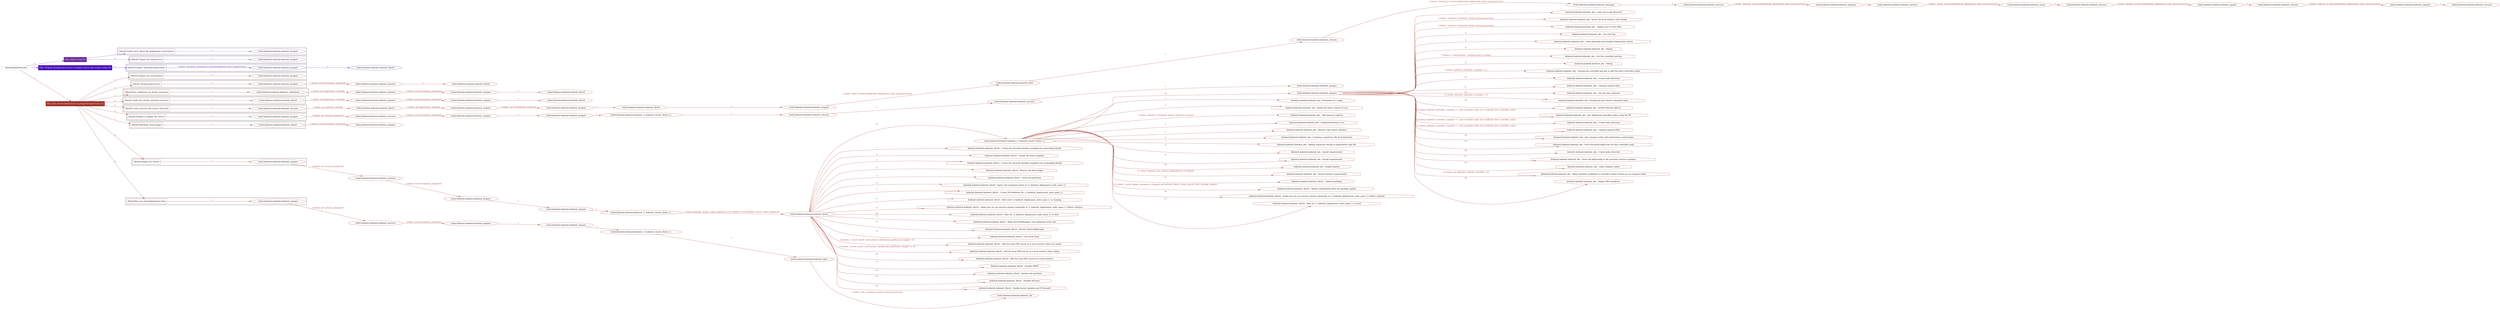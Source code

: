 digraph {
	graph [concentrate=true ordering=in rankdir=LR ratio=fill]
	edge [esep=5 sep=10]
	"kubeinit/playbook.yml" [id=root_node style=dotted]
	play_3baaccc9 [label="Play: Initial setup (1)" color="#6c319b" fontcolor="#ffffff" id=play_3baaccc9 shape=box style=filled tooltip=localhost]
	"kubeinit/playbook.yml" -> play_3baaccc9 [label="1 " color="#6c319b" fontcolor="#6c319b" id=edge_3f6c9868 labeltooltip="1 " tooltip="1 "]
	subgraph "kubeinit.kubeinit.kubeinit_prepare" {
		role_074dde49 [label="[role] kubeinit.kubeinit.kubeinit_prepare" color="#6c319b" id=role_074dde49 tooltip="kubeinit.kubeinit.kubeinit_prepare"]
	}
	subgraph "kubeinit.kubeinit.kubeinit_prepare" {
		role_bdb7e2ba [label="[role] kubeinit.kubeinit.kubeinit_prepare" color="#6c319b" id=role_bdb7e2ba tooltip="kubeinit.kubeinit.kubeinit_prepare"]
	}
	subgraph "Play: Initial setup (1)" {
		play_3baaccc9 -> block_2694237f [label=1 color="#6c319b" fontcolor="#6c319b" id=edge_ff1f755d labeltooltip=1 tooltip=1]
		subgraph cluster_block_2694237f {
			block_2694237f [label="[block] Gather facts about the deployment environment" color="#6c319b" id=block_2694237f labeltooltip="Gather facts about the deployment environment" shape=box tooltip="Gather facts about the deployment environment"]
			block_2694237f -> role_074dde49 [label="1 " color="#6c319b" fontcolor="#6c319b" id=edge_b9c1791b labeltooltip="1 " tooltip="1 "]
		}
		play_3baaccc9 -> block_7384c961 [label=2 color="#6c319b" fontcolor="#6c319b" id=edge_25c19f39 labeltooltip=2 tooltip=2]
		subgraph cluster_block_7384c961 {
			block_7384c961 [label="[block] Prepare the hypervisors" color="#6c319b" id=block_7384c961 labeltooltip="Prepare the hypervisors" shape=box tooltip="Prepare the hypervisors"]
			block_7384c961 -> role_bdb7e2ba [label="1 " color="#6c319b" fontcolor="#6c319b" id=edge_e39dbb1d labeltooltip="1 " tooltip="1 "]
		}
	}
	play_e3b09b81 [label="Play: Prepare all hypervisor hosts to deploy service and cluster nodes (0)" color="#4c14b8" fontcolor="#ffffff" id=play_e3b09b81 shape=box style=filled tooltip="Play: Prepare all hypervisor hosts to deploy service and cluster nodes (0)"]
	"kubeinit/playbook.yml" -> play_e3b09b81 [label="2 " color="#4c14b8" fontcolor="#4c14b8" id=edge_38003a71 labeltooltip="2 " tooltip="2 "]
	subgraph "kubeinit.kubeinit.kubeinit_libvirt" {
		role_1f50b702 [label="[role] kubeinit.kubeinit.kubeinit_libvirt" color="#4c14b8" id=role_1f50b702 tooltip="kubeinit.kubeinit.kubeinit_libvirt"]
	}
	subgraph "kubeinit.kubeinit.kubeinit_prepare" {
		role_a1425fb4 [label="[role] kubeinit.kubeinit.kubeinit_prepare" color="#4c14b8" id=role_a1425fb4 tooltip="kubeinit.kubeinit.kubeinit_prepare"]
		role_a1425fb4 -> role_1f50b702 [label="1 " color="#4c14b8" fontcolor="#4c14b8" id=edge_a0b96b0e labeltooltip="1 " tooltip="1 "]
	}
	subgraph "Play: Prepare all hypervisor hosts to deploy service and cluster nodes (0)" {
		play_e3b09b81 -> block_7f31ae55 [label=1 color="#4c14b8" fontcolor="#4c14b8" id=edge_d311955a labeltooltip=1 tooltip=1]
		subgraph cluster_block_7f31ae55 {
			block_7f31ae55 [label="[block] Prepare individual hypervisors" color="#4c14b8" id=block_7f31ae55 labeltooltip="Prepare individual hypervisors" shape=box tooltip="Prepare individual hypervisors"]
			block_7f31ae55 -> role_a1425fb4 [label="1 [when: inventory_hostname in hostvars['kubeinit-facts'].hypervisors]" color="#4c14b8" fontcolor="#4c14b8" id=edge_5dd9b78d labeltooltip="1 [when: inventory_hostname in hostvars['kubeinit-facts'].hypervisors]" tooltip="1 [when: inventory_hostname in hostvars['kubeinit-facts'].hypervisors]"]
		}
	}
	play_47a74545 [label="Play: Run cluster deployment on prepared hypervisors (1)" color="#a0352c" fontcolor="#ffffff" id=play_47a74545 shape=box style=filled tooltip=localhost]
	"kubeinit/playbook.yml" -> play_47a74545 [label="3 " color="#a0352c" fontcolor="#a0352c" id=edge_151b6ceb labeltooltip="3 " tooltip="3 "]
	subgraph "kubeinit.kubeinit.kubeinit_prepare" {
		role_129de34a [label="[role] kubeinit.kubeinit.kubeinit_prepare" color="#a0352c" id=role_129de34a tooltip="kubeinit.kubeinit.kubeinit_prepare"]
	}
	subgraph "kubeinit.kubeinit.kubeinit_libvirt" {
		role_aa3cc0ec [label="[role] kubeinit.kubeinit.kubeinit_libvirt" color="#a0352c" id=role_aa3cc0ec tooltip="kubeinit.kubeinit.kubeinit_libvirt"]
	}
	subgraph "kubeinit.kubeinit.kubeinit_prepare" {
		role_ae6ebe2f [label="[role] kubeinit.kubeinit.kubeinit_prepare" color="#a0352c" id=role_ae6ebe2f tooltip="kubeinit.kubeinit.kubeinit_prepare"]
		role_ae6ebe2f -> role_aa3cc0ec [label="1 " color="#a0352c" fontcolor="#a0352c" id=edge_bf0271f3 labeltooltip="1 " tooltip="1 "]
	}
	subgraph "kubeinit.kubeinit.kubeinit_prepare" {
		role_3da4f4f8 [label="[role] kubeinit.kubeinit.kubeinit_prepare" color="#a0352c" id=role_3da4f4f8 tooltip="kubeinit.kubeinit.kubeinit_prepare"]
		role_3da4f4f8 -> role_ae6ebe2f [label="1 [when: not environment_prepared]" color="#a0352c" fontcolor="#a0352c" id=edge_edf1accc labeltooltip="1 [when: not environment_prepared]" tooltip="1 [when: not environment_prepared]"]
	}
	subgraph "kubeinit.kubeinit.kubeinit_libvirt" {
		role_5f5efbbe [label="[role] kubeinit.kubeinit.kubeinit_libvirt" color="#a0352c" id=role_5f5efbbe tooltip="kubeinit.kubeinit.kubeinit_libvirt"]
	}
	subgraph "kubeinit.kubeinit.kubeinit_prepare" {
		role_fe7f12bf [label="[role] kubeinit.kubeinit.kubeinit_prepare" color="#a0352c" id=role_fe7f12bf tooltip="kubeinit.kubeinit.kubeinit_prepare"]
		role_fe7f12bf -> role_5f5efbbe [label="1 " color="#a0352c" fontcolor="#a0352c" id=edge_df8977f8 labeltooltip="1 " tooltip="1 "]
	}
	subgraph "kubeinit.kubeinit.kubeinit_prepare" {
		role_69543f31 [label="[role] kubeinit.kubeinit.kubeinit_prepare" color="#a0352c" id=role_69543f31 tooltip="kubeinit.kubeinit.kubeinit_prepare"]
		role_69543f31 -> role_fe7f12bf [label="1 [when: not environment_prepared]" color="#a0352c" fontcolor="#a0352c" id=edge_9a9f1216 labeltooltip="1 [when: not environment_prepared]" tooltip="1 [when: not environment_prepared]"]
	}
	subgraph "kubeinit.kubeinit.kubeinit_validations" {
		role_7d3930cb [label="[role] kubeinit.kubeinit.kubeinit_validations" color="#a0352c" id=role_7d3930cb tooltip="kubeinit.kubeinit.kubeinit_validations"]
		role_7d3930cb -> role_69543f31 [label="1 [when: not hypervisors_cleaned]" color="#a0352c" fontcolor="#a0352c" id=edge_77429777 labeltooltip="1 [when: not hypervisors_cleaned]" tooltip="1 [when: not hypervisors_cleaned]"]
	}
	subgraph "kubeinit.kubeinit.kubeinit_libvirt" {
		role_f7924345 [label="[role] kubeinit.kubeinit.kubeinit_libvirt" color="#a0352c" id=role_f7924345 tooltip="kubeinit.kubeinit.kubeinit_libvirt"]
	}
	subgraph "kubeinit.kubeinit.kubeinit_prepare" {
		role_8a0df543 [label="[role] kubeinit.kubeinit.kubeinit_prepare" color="#a0352c" id=role_8a0df543 tooltip="kubeinit.kubeinit.kubeinit_prepare"]
		role_8a0df543 -> role_f7924345 [label="1 " color="#a0352c" fontcolor="#a0352c" id=edge_abb68041 labeltooltip="1 " tooltip="1 "]
	}
	subgraph "kubeinit.kubeinit.kubeinit_prepare" {
		role_1a6c89dd [label="[role] kubeinit.kubeinit.kubeinit_prepare" color="#a0352c" id=role_1a6c89dd tooltip="kubeinit.kubeinit.kubeinit_prepare"]
		role_1a6c89dd -> role_8a0df543 [label="1 [when: not environment_prepared]" color="#a0352c" fontcolor="#a0352c" id=edge_b0fa700a labeltooltip="1 [when: not environment_prepared]" tooltip="1 [when: not environment_prepared]"]
	}
	subgraph "kubeinit.kubeinit.kubeinit_libvirt" {
		role_ee4be0a2 [label="[role] kubeinit.kubeinit.kubeinit_libvirt" color="#a0352c" id=role_ee4be0a2 tooltip="kubeinit.kubeinit.kubeinit_libvirt"]
		role_ee4be0a2 -> role_1a6c89dd [label="1 [when: not hypervisors_cleaned]" color="#a0352c" fontcolor="#a0352c" id=edge_1aeee96e labeltooltip="1 [when: not hypervisors_cleaned]" tooltip="1 [when: not hypervisors_cleaned]"]
	}
	subgraph "kubeinit.kubeinit.kubeinit_services" {
		role_ffdfe92a [label="[role] kubeinit.kubeinit.kubeinit_services" color="#a0352c" id=role_ffdfe92a tooltip="kubeinit.kubeinit.kubeinit_services"]
	}
	subgraph "kubeinit.kubeinit.kubeinit_registry" {
		role_5aa34a62 [label="[role] kubeinit.kubeinit.kubeinit_registry" color="#a0352c" id=role_5aa34a62 tooltip="kubeinit.kubeinit.kubeinit_registry"]
		role_5aa34a62 -> role_ffdfe92a [label="1 " color="#a0352c" fontcolor="#a0352c" id=edge_459fc603 labeltooltip="1 " tooltip="1 "]
	}
	subgraph "kubeinit.kubeinit.kubeinit_services" {
		role_c356e909 [label="[role] kubeinit.kubeinit.kubeinit_services" color="#a0352c" id=role_c356e909 tooltip="kubeinit.kubeinit.kubeinit_services"]
		role_c356e909 -> role_5aa34a62 [label="1 [when: 'registry' in hostvars[kubeinit_deployment_node_name].services]" color="#a0352c" fontcolor="#a0352c" id=edge_f9dc1e71 labeltooltip="1 [when: 'registry' in hostvars[kubeinit_deployment_node_name].services]" tooltip="1 [when: 'registry' in hostvars[kubeinit_deployment_node_name].services]"]
	}
	subgraph "kubeinit.kubeinit.kubeinit_apache" {
		role_836755d4 [label="[role] kubeinit.kubeinit.kubeinit_apache" color="#a0352c" id=role_836755d4 tooltip="kubeinit.kubeinit.kubeinit_apache"]
		role_836755d4 -> role_c356e909 [label="1 " color="#a0352c" fontcolor="#a0352c" id=edge_37746872 labeltooltip="1 " tooltip="1 "]
	}
	subgraph "kubeinit.kubeinit.kubeinit_services" {
		role_7f1e6137 [label="[role] kubeinit.kubeinit.kubeinit_services" color="#a0352c" id=role_7f1e6137 tooltip="kubeinit.kubeinit.kubeinit_services"]
		role_7f1e6137 -> role_836755d4 [label="1 [when: 'apache' in hostvars[kubeinit_deployment_node_name].services]" color="#a0352c" fontcolor="#a0352c" id=edge_f65419cd labeltooltip="1 [when: 'apache' in hostvars[kubeinit_deployment_node_name].services]" tooltip="1 [when: 'apache' in hostvars[kubeinit_deployment_node_name].services]"]
	}
	subgraph "kubeinit.kubeinit.kubeinit_nexus" {
		role_57feb3db [label="[role] kubeinit.kubeinit.kubeinit_nexus" color="#a0352c" id=role_57feb3db tooltip="kubeinit.kubeinit.kubeinit_nexus"]
		role_57feb3db -> role_7f1e6137 [label="1 " color="#a0352c" fontcolor="#a0352c" id=edge_98f6de59 labeltooltip="1 " tooltip="1 "]
	}
	subgraph "kubeinit.kubeinit.kubeinit_services" {
		role_e25160a2 [label="[role] kubeinit.kubeinit.kubeinit_services" color="#a0352c" id=role_e25160a2 tooltip="kubeinit.kubeinit.kubeinit_services"]
		role_e25160a2 -> role_57feb3db [label="1 [when: 'nexus' in hostvars[kubeinit_deployment_node_name].services]" color="#a0352c" fontcolor="#a0352c" id=edge_8229dea4 labeltooltip="1 [when: 'nexus' in hostvars[kubeinit_deployment_node_name].services]" tooltip="1 [when: 'nexus' in hostvars[kubeinit_deployment_node_name].services]"]
	}
	subgraph "kubeinit.kubeinit.kubeinit_haproxy" {
		role_6e62f5c2 [label="[role] kubeinit.kubeinit.kubeinit_haproxy" color="#a0352c" id=role_6e62f5c2 tooltip="kubeinit.kubeinit.kubeinit_haproxy"]
		role_6e62f5c2 -> role_e25160a2 [label="1 " color="#a0352c" fontcolor="#a0352c" id=edge_fd6d077f labeltooltip="1 " tooltip="1 "]
	}
	subgraph "kubeinit.kubeinit.kubeinit_services" {
		role_5132bace [label="[role] kubeinit.kubeinit.kubeinit_services" color="#a0352c" id=role_5132bace tooltip="kubeinit.kubeinit.kubeinit_services"]
		role_5132bace -> role_6e62f5c2 [label="1 [when: 'haproxy' in hostvars[kubeinit_deployment_node_name].services]" color="#a0352c" fontcolor="#a0352c" id=edge_695dc361 labeltooltip="1 [when: 'haproxy' in hostvars[kubeinit_deployment_node_name].services]" tooltip="1 [when: 'haproxy' in hostvars[kubeinit_deployment_node_name].services]"]
	}
	subgraph "kubeinit.kubeinit.kubeinit_dnsmasq" {
		role_88a6729e [label="[role] kubeinit.kubeinit.kubeinit_dnsmasq" color="#a0352c" id=role_88a6729e tooltip="kubeinit.kubeinit.kubeinit_dnsmasq"]
		role_88a6729e -> role_5132bace [label="1 " color="#a0352c" fontcolor="#a0352c" id=edge_1ea4aad2 labeltooltip="1 " tooltip="1 "]
	}
	subgraph "kubeinit.kubeinit.kubeinit_services" {
		role_3ec6a9c1 [label="[role] kubeinit.kubeinit.kubeinit_services" color="#a0352c" id=role_3ec6a9c1 tooltip="kubeinit.kubeinit.kubeinit_services"]
		role_3ec6a9c1 -> role_88a6729e [label="1 [when: 'dnsmasq' in hostvars[kubeinit_deployment_node_name].services]" color="#a0352c" fontcolor="#a0352c" id=edge_2bbbea2d labeltooltip="1 [when: 'dnsmasq' in hostvars[kubeinit_deployment_node_name].services]" tooltip="1 [when: 'dnsmasq' in hostvars[kubeinit_deployment_node_name].services]"]
	}
	subgraph "kubeinit.kubeinit.kubeinit_bind" {
		role_dfd00bd8 [label="[role] kubeinit.kubeinit.kubeinit_bind" color="#a0352c" id=role_dfd00bd8 tooltip="kubeinit.kubeinit.kubeinit_bind"]
		role_dfd00bd8 -> role_3ec6a9c1 [label="1 " color="#a0352c" fontcolor="#a0352c" id=edge_3b602b13 labeltooltip="1 " tooltip="1 "]
	}
	subgraph "kubeinit.kubeinit.kubeinit_prepare" {
		role_c857ae13 [label="[role] kubeinit.kubeinit.kubeinit_prepare" color="#a0352c" id=role_c857ae13 tooltip="kubeinit.kubeinit.kubeinit_prepare"]
		role_c857ae13 -> role_dfd00bd8 [label="1 [when: 'bind' in hostvars[kubeinit_deployment_node_name].services]" color="#a0352c" fontcolor="#a0352c" id=edge_1bb368a0 labeltooltip="1 [when: 'bind' in hostvars[kubeinit_deployment_node_name].services]" tooltip="1 [when: 'bind' in hostvars[kubeinit_deployment_node_name].services]"]
	}
	subgraph "kubeinit.kubeinit.kubeinit_libvirt" {
		role_4d16aade [label="[role] kubeinit.kubeinit.kubeinit_libvirt" color="#a0352c" id=role_4d16aade tooltip="kubeinit.kubeinit.kubeinit_libvirt"]
		role_4d16aade -> role_c857ae13 [label="1 " color="#a0352c" fontcolor="#a0352c" id=edge_2162ab73 labeltooltip="1 " tooltip="1 "]
	}
	subgraph "kubeinit.kubeinit.kubeinit_prepare" {
		role_59726a11 [label="[role] kubeinit.kubeinit.kubeinit_prepare" color="#a0352c" id=role_59726a11 tooltip="kubeinit.kubeinit.kubeinit_prepare"]
		role_59726a11 -> role_4d16aade [label="1 " color="#a0352c" fontcolor="#a0352c" id=edge_0b4c9f37 labeltooltip="1 " tooltip="1 "]
	}
	subgraph "kubeinit.kubeinit.kubeinit_prepare" {
		role_5a4da769 [label="[role] kubeinit.kubeinit.kubeinit_prepare" color="#a0352c" id=role_5a4da769 tooltip="kubeinit.kubeinit.kubeinit_prepare"]
		role_5a4da769 -> role_59726a11 [label="1 [when: not environment_prepared]" color="#a0352c" fontcolor="#a0352c" id=edge_f8d34d20 labeltooltip="1 [when: not environment_prepared]" tooltip="1 [when: not environment_prepared]"]
	}
	subgraph "kubeinit.kubeinit.kubeinit_libvirt" {
		role_f842144a [label="[role] kubeinit.kubeinit.kubeinit_libvirt" color="#a0352c" id=role_f842144a tooltip="kubeinit.kubeinit.kubeinit_libvirt"]
		role_f842144a -> role_5a4da769 [label="1 [when: not hypervisors_cleaned]" color="#a0352c" fontcolor="#a0352c" id=edge_ab6248bf labeltooltip="1 [when: not hypervisors_cleaned]" tooltip="1 [when: not hypervisors_cleaned]"]
	}
	subgraph "kubeinit.kubeinit.kubeinit_services" {
		role_98429bde [label="[role] kubeinit.kubeinit.kubeinit_services" color="#a0352c" id=role_98429bde tooltip="kubeinit.kubeinit.kubeinit_services"]
		role_98429bde -> role_f842144a [label="1 [when: not network_created]" color="#a0352c" fontcolor="#a0352c" id=edge_628defff labeltooltip="1 [when: not network_created]" tooltip="1 [when: not network_created]"]
	}
	subgraph "kubeinit.kubeinit.kubeinit_prepare" {
		role_25afa193 [label="[role] kubeinit.kubeinit.kubeinit_prepare" color="#a0352c" id=role_25afa193 tooltip="kubeinit.kubeinit.kubeinit_prepare"]
	}
	subgraph "kubeinit.kubeinit.kubeinit_services" {
		role_5e065343 [label="[role] kubeinit.kubeinit.kubeinit_services" color="#a0352c" id=role_5e065343 tooltip="kubeinit.kubeinit.kubeinit_services"]
		role_5e065343 -> role_25afa193 [label="1 " color="#a0352c" fontcolor="#a0352c" id=edge_683576a8 labeltooltip="1 " tooltip="1 "]
	}
	subgraph "kubeinit.kubeinit.kubeinit_services" {
		role_fce4fb40 [label="[role] kubeinit.kubeinit.kubeinit_services" color="#a0352c" id=role_fce4fb40 tooltip="kubeinit.kubeinit.kubeinit_services"]
		role_fce4fb40 -> role_5e065343 [label="1 " color="#a0352c" fontcolor="#a0352c" id=edge_9bd28448 labeltooltip="1 " tooltip="1 "]
	}
	subgraph "kubeinit.kubeinit.kubeinit_{{ kubeinit_cluster_distro }}" {
		role_52c9d814 [label="[role] kubeinit.kubeinit.kubeinit_{{ kubeinit_cluster_distro }}" color="#a0352c" id=role_52c9d814 tooltip="kubeinit.kubeinit.kubeinit_{{ kubeinit_cluster_distro }}"]
		role_52c9d814 -> role_fce4fb40 [label="1 " color="#a0352c" fontcolor="#a0352c" id=edge_a5aa2654 labeltooltip="1 " tooltip="1 "]
	}
	subgraph "kubeinit.kubeinit.kubeinit_prepare" {
		role_1bd2fccf [label="[role] kubeinit.kubeinit.kubeinit_prepare" color="#a0352c" id=role_1bd2fccf tooltip="kubeinit.kubeinit.kubeinit_prepare"]
		role_1bd2fccf -> role_52c9d814 [label="1 " color="#a0352c" fontcolor="#a0352c" id=edge_fbb374aa labeltooltip="1 " tooltip="1 "]
	}
	subgraph "kubeinit.kubeinit.kubeinit_prepare" {
		role_c9bbacf2 [label="[role] kubeinit.kubeinit.kubeinit_prepare" color="#a0352c" id=role_c9bbacf2 tooltip="kubeinit.kubeinit.kubeinit_prepare"]
		role_c9bbacf2 -> role_1bd2fccf [label="1 " color="#a0352c" fontcolor="#a0352c" id=edge_1a808c08 labeltooltip="1 " tooltip="1 "]
	}
	subgraph "kubeinit.kubeinit.kubeinit_services" {
		role_afa48d06 [label="[role] kubeinit.kubeinit.kubeinit_services" color="#a0352c" id=role_afa48d06 tooltip="kubeinit.kubeinit.kubeinit_services"]
		role_afa48d06 -> role_c9bbacf2 [label="1 [when: not environment_prepared]" color="#a0352c" fontcolor="#a0352c" id=edge_dbf40987 labeltooltip="1 [when: not environment_prepared]" tooltip="1 [when: not environment_prepared]"]
	}
	subgraph "kubeinit.kubeinit.kubeinit_prepare" {
		role_c3ca71d8 [label="[role] kubeinit.kubeinit.kubeinit_prepare" color="#a0352c" id=role_c3ca71d8 tooltip="kubeinit.kubeinit.kubeinit_prepare"]
		role_c3ca71d8 -> role_afa48d06 [label="1 [when: not services_prepared]" color="#a0352c" fontcolor="#a0352c" id=edge_447721c9 labeltooltip="1 [when: not services_prepared]" tooltip="1 [when: not services_prepared]"]
	}
	subgraph "kubeinit.kubeinit.kubeinit_prepare" {
		role_850670a6 [label="[role] kubeinit.kubeinit.kubeinit_prepare" color="#a0352c" id=role_850670a6 tooltip="kubeinit.kubeinit.kubeinit_prepare"]
	}
	subgraph "kubeinit.kubeinit.kubeinit_libvirt" {
		role_f3b00324 [label="[role] kubeinit.kubeinit.kubeinit_libvirt" color="#a0352c" id=role_f3b00324 tooltip="kubeinit.kubeinit.kubeinit_libvirt"]
		role_f3b00324 -> role_850670a6 [label="1 [when: not environment_prepared]" color="#a0352c" fontcolor="#a0352c" id=edge_d59d2085 labeltooltip="1 [when: not environment_prepared]" tooltip="1 [when: not environment_prepared]"]
	}
	subgraph "kubeinit.kubeinit.kubeinit_prepare" {
		role_446a2d5f [label="[role] kubeinit.kubeinit.kubeinit_prepare" color="#a0352c" id=role_446a2d5f tooltip="kubeinit.kubeinit.kubeinit_prepare"]
		task_e21d68c9 [label="kubeinit.kubeinit.kubeinit_eks : Copy cert to pki directory" color="#a0352c" id=task_e21d68c9 shape=octagon tooltip="kubeinit.kubeinit.kubeinit_eks : Copy cert to pki directory"]
		role_446a2d5f -> task_e21d68c9 [label="1 " color="#a0352c" fontcolor="#a0352c" id=edge_760457ec labeltooltip="1 " tooltip="1 "]
		task_b7f2cfc5 [label="kubeinit.kubeinit.kubeinit_eks : Insert the local registry auth details" color="#a0352c" id=task_b7f2cfc5 shape=octagon tooltip="kubeinit.kubeinit.kubeinit_eks : Insert the local registry auth details"]
		role_446a2d5f -> task_b7f2cfc5 [label="2 [when: 'registry' in kubeinit_cluster_hostvars.services]" color="#a0352c" fontcolor="#a0352c" id=edge_19da948d labeltooltip="2 [when: 'registry' in kubeinit_cluster_hostvars.services]" tooltip="2 [when: 'registry' in kubeinit_cluster_hostvars.services]"]
		task_1bbbe588 [label="kubeinit.kubeinit.kubeinit_eks : Update the CA certs files" color="#a0352c" id=task_1bbbe588 shape=octagon tooltip="kubeinit.kubeinit.kubeinit_eks : Update the CA certs files"]
		role_446a2d5f -> task_1bbbe588 [label="3 [when: 'registry' in kubeinit_cluster_hostvars.services]" color="#a0352c" fontcolor="#a0352c" id=edge_fccdb027 labeltooltip="3 [when: 'registry' in kubeinit_cluster_hostvars.services]" tooltip="3 [when: 'registry' in kubeinit_cluster_hostvars.services]"]
		task_eb803154 [label="kubeinit.kubeinit.kubeinit_eks : Get etcd tag" color="#a0352c" id=task_eb803154 shape=octagon tooltip="kubeinit.kubeinit.kubeinit_eks : Get etcd tag"]
		role_446a2d5f -> task_eb803154 [label="4 " color="#a0352c" fontcolor="#a0352c" id=edge_4416daa1 labeltooltip="4 " tooltip="4 "]
		task_dd4b7a9a [label="kubeinit.kubeinit.kubeinit_eks : Clean kubeadm and initialize Kubernetes cluster" color="#a0352c" id=task_dd4b7a9a shape=octagon tooltip="kubeinit.kubeinit.kubeinit_eks : Clean kubeadm and initialize Kubernetes cluster"]
		role_446a2d5f -> task_dd4b7a9a [label="5 " color="#a0352c" fontcolor="#a0352c" id=edge_a6f8d4cf labeltooltip="5 " tooltip="5 "]
		task_c9763dee [label="kubeinit.kubeinit.kubeinit_eks : Debug" color="#a0352c" id=task_c9763dee shape=octagon tooltip="kubeinit.kubeinit.kubeinit_eks : Debug"]
		role_446a2d5f -> task_c9763dee [label="6 " color="#a0352c" fontcolor="#a0352c" id=edge_48e5671d labeltooltip="6 " tooltip="6 "]
		task_d6751677 [label="kubeinit.kubeinit.kubeinit_eks : Get the controller join key" color="#a0352c" id=task_d6751677 shape=octagon tooltip="kubeinit.kubeinit.kubeinit_eks : Get the controller join key"]
		role_446a2d5f -> task_d6751677 [label="7 [when: ('--control-plane --certificate-key' in item)]" color="#a0352c" fontcolor="#a0352c" id=edge_bb3e03f4 labeltooltip="7 [when: ('--control-plane --certificate-key' in item)]" tooltip="7 [when: ('--control-plane --certificate-key' in item)]"]
		task_0aa29c42 [label="kubeinit.kubeinit.kubeinit_eks : Debug" color="#a0352c" id=task_0aa29c42 shape=octagon tooltip="kubeinit.kubeinit.kubeinit_eks : Debug"]
		role_446a2d5f -> task_0aa29c42 [label="8 " color="#a0352c" fontcolor="#a0352c" id=edge_a329b45a labeltooltip="8 " tooltip="8 "]
		task_e4759b49 [label="kubeinit.kubeinit.kubeinit_eks : Storing the controller join key to add the other controller nodes." color="#a0352c" id=task_e4759b49 shape=octagon tooltip="kubeinit.kubeinit.kubeinit_eks : Storing the controller join key to add the other controller nodes."]
		role_446a2d5f -> task_e4759b49 [label="9 [when: kubeinit_controller_count|int > 1]" color="#a0352c" fontcolor="#a0352c" id=edge_e3ea0838 labeltooltip="9 [when: kubeinit_controller_count|int > 1]" tooltip="9 [when: kubeinit_controller_count|int > 1]"]
		task_cb67831b [label="kubeinit.kubeinit.kubeinit_eks : Create kube directory" color="#a0352c" id=task_cb67831b shape=octagon tooltip="kubeinit.kubeinit.kubeinit_eks : Create kube directory"]
		role_446a2d5f -> task_cb67831b [label="10 " color="#a0352c" fontcolor="#a0352c" id=edge_c3c05004 labeltooltip="10 " tooltip="10 "]
		task_91d93ea1 [label="kubeinit.kubeinit.kubeinit_eks : Copying required files" color="#a0352c" id=task_91d93ea1 shape=octagon tooltip="kubeinit.kubeinit.kubeinit_eks : Copying required files"]
		role_446a2d5f -> task_91d93ea1 [label="11 " color="#a0352c" fontcolor="#a0352c" id=edge_aca207ee labeltooltip="11 " tooltip="11 "]
		task_cdfc7c69 [label="kubeinit.kubeinit.kubeinit_eks : Get the join command" color="#a0352c" id=task_cdfc7c69 shape=octagon tooltip="kubeinit.kubeinit.kubeinit_eks : Get the join command"]
		role_446a2d5f -> task_cdfc7c69 [label="12 " color="#a0352c" fontcolor="#a0352c" id=edge_f8ab1005 labeltooltip="12 " tooltip="12 "]
		task_10235f69 [label="kubeinit.kubeinit.kubeinit_eks : Storing the join cluster command token." color="#a0352c" id=task_10235f69 shape=octagon tooltip="kubeinit.kubeinit.kubeinit_eks : Storing the join cluster command token."]
		role_446a2d5f -> task_10235f69 [label="13 [when: kubeinit_controller_count|int > 1]" color="#a0352c" fontcolor="#a0352c" id=edge_fcbe9b4a labeltooltip="13 [when: kubeinit_controller_count|int > 1]" tooltip="13 [when: kubeinit_controller_count|int > 1]"]
		task_8e9a4a0e [label="kubeinit.kubeinit.kubeinit_eks : Install Network Add-on" color="#a0352c" id=task_8e9a4a0e shape=octagon tooltip="kubeinit.kubeinit.kubeinit_eks : Install Network Add-on"]
		role_446a2d5f -> task_8e9a4a0e [label="14 " color="#a0352c" fontcolor="#a0352c" id=edge_febfa4a6 labeltooltip="14 " tooltip="14 "]
		task_f0730ad3 [label="kubeinit.kubeinit.kubeinit_eks : Join additional controller nodes using the PK" color="#a0352c" id=task_f0730ad3 shape=octagon tooltip="kubeinit.kubeinit.kubeinit_eks : Join additional controller nodes using the PK"]
		role_446a2d5f -> task_f0730ad3 [label="15 [when: kubeinit_controller_count|int > 1 and controller_node not in kubeinit_first_controller_node]" color="#a0352c" fontcolor="#a0352c" id=edge_43b72090 labeltooltip="15 [when: kubeinit_controller_count|int > 1 and controller_node not in kubeinit_first_controller_node]" tooltip="15 [when: kubeinit_controller_count|int > 1 and controller_node not in kubeinit_first_controller_node]"]
		task_de24ba05 [label="kubeinit.kubeinit.kubeinit_eks : Create kube directory" color="#a0352c" id=task_de24ba05 shape=octagon tooltip="kubeinit.kubeinit.kubeinit_eks : Create kube directory"]
		role_446a2d5f -> task_de24ba05 [label="16 [when: kubeinit_controller_count|int > 1 and controller_node not in kubeinit_first_controller_node]" color="#a0352c" fontcolor="#a0352c" id=edge_d17307c9 labeltooltip="16 [when: kubeinit_controller_count|int > 1 and controller_node not in kubeinit_first_controller_node]" tooltip="16 [when: kubeinit_controller_count|int > 1 and controller_node not in kubeinit_first_controller_node]"]
		task_574cf211 [label="kubeinit.kubeinit.kubeinit_eks : Copying required files" color="#a0352c" id=task_574cf211 shape=octagon tooltip="kubeinit.kubeinit.kubeinit_eks : Copying required files"]
		role_446a2d5f -> task_574cf211 [label="17 [when: kubeinit_controller_count|int > 1 and controller_node not in kubeinit_first_controller_node]" color="#a0352c" fontcolor="#a0352c" id=edge_4342792e labeltooltip="17 [when: kubeinit_controller_count|int > 1 and controller_node not in kubeinit_first_controller_node]" tooltip="17 [when: kubeinit_controller_count|int > 1 and controller_node not in kubeinit_first_controller_node]"]
		task_f062d35c [label="kubeinit.kubeinit.kubeinit_eks : Join compute nodes with kubernetes control plane" color="#a0352c" id=task_f062d35c shape=octagon tooltip="kubeinit.kubeinit.kubeinit_eks : Join compute nodes with kubernetes control plane"]
		role_446a2d5f -> task_f062d35c [label="18 " color="#a0352c" fontcolor="#a0352c" id=edge_771eb285 labeltooltip="18 " tooltip="18 "]
		task_048a7142 [label="kubeinit.kubeinit.kubeinit_eks : Fetch the kubeconfig from the first controller node" color="#a0352c" id=task_048a7142 shape=octagon tooltip="kubeinit.kubeinit.kubeinit_eks : Fetch the kubeconfig from the first controller node"]
		role_446a2d5f -> task_048a7142 [label="19 " color="#a0352c" fontcolor="#a0352c" id=edge_1dcaeea5 labeltooltip="19 " tooltip="19 "]
		task_101801fc [label="kubeinit.kubeinit.kubeinit_eks : Create kube directory" color="#a0352c" id=task_101801fc shape=octagon tooltip="kubeinit.kubeinit.kubeinit_eks : Create kube directory"]
		role_446a2d5f -> task_101801fc [label="20 " color="#a0352c" fontcolor="#a0352c" id=edge_9ea6a9f5 labeltooltip="20 " tooltip="20 "]
		task_99b0652f [label="kubeinit.kubeinit.kubeinit_eks : Store the kubeconfig to the provision services machine." color="#a0352c" id=task_99b0652f shape=octagon tooltip="kubeinit.kubeinit.kubeinit_eks : Store the kubeconfig to the provision services machine."]
		role_446a2d5f -> task_99b0652f [label="21 " color="#a0352c" fontcolor="#a0352c" id=edge_02e4f9b9 labeltooltip="21 " tooltip="21 "]
		task_205d0324 [label="kubeinit.kubeinit.kubeinit_eks : Label compute nodes" color="#a0352c" id=task_205d0324 shape=octagon tooltip="kubeinit.kubeinit.kubeinit_eks : Label compute nodes"]
		role_446a2d5f -> task_205d0324 [label="22 " color="#a0352c" fontcolor="#a0352c" id=edge_da6d6207 labeltooltip="22 " tooltip="22 "]
		task_b7de621d [label="kubeinit.kubeinit.kubeinit_eks : Allow schedule workloads in controller nodes if there are no compute nodes" color="#a0352c" id=task_b7de621d shape=octagon tooltip="kubeinit.kubeinit.kubeinit_eks : Allow schedule workloads in controller nodes if there are no compute nodes"]
		role_446a2d5f -> task_b7de621d [label="23 [when: not kubeinit_compute_count|int > 0]" color="#a0352c" fontcolor="#a0352c" id=edge_ee7b62d7 labeltooltip="23 [when: not kubeinit_compute_count|int > 0]" tooltip="23 [when: not kubeinit_compute_count|int > 0]"]
		task_18431916 [label="kubeinit.kubeinit.kubeinit_eks : Deploy EKS manifests." color="#a0352c" id=task_18431916 shape=octagon tooltip="kubeinit.kubeinit.kubeinit_eks : Deploy EKS manifests."]
		role_446a2d5f -> task_18431916 [label="24 " color="#a0352c" fontcolor="#a0352c" id=edge_2bd40d07 labeltooltip="24 " tooltip="24 "]
	}
	subgraph "kubeinit.kubeinit.kubeinit_{{ kubeinit_cluster_distro }}" {
		role_86298247 [label="[role] kubeinit.kubeinit.kubeinit_{{ kubeinit_cluster_distro }}" color="#a0352c" id=role_86298247 tooltip="kubeinit.kubeinit.kubeinit_{{ kubeinit_cluster_distro }}"]
		task_c934e20f [label="kubeinit.kubeinit.kubeinit_eks : Download cri-o repos" color="#a0352c" id=task_c934e20f shape=octagon tooltip="kubeinit.kubeinit.kubeinit_eks : Download cri-o repos"]
		role_86298247 -> task_c934e20f [label="1 " color="#a0352c" fontcolor="#a0352c" id=edge_f241cdbf labeltooltip="1 " tooltip="1 "]
		task_3df06755 [label="kubeinit.kubeinit.kubeinit_eks : Install the latest version of cri-o" color="#a0352c" id=task_3df06755 shape=octagon tooltip="kubeinit.kubeinit.kubeinit_eks : Install the latest version of cri-o"]
		role_86298247 -> task_3df06755 [label="2 " color="#a0352c" fontcolor="#a0352c" id=edge_ad489449 labeltooltip="2 " tooltip="2 "]
		task_5c8a67e7 [label="kubeinit.kubeinit.kubeinit_eks : Add insecure registry" color="#a0352c" id=task_5c8a67e7 shape=octagon tooltip="kubeinit.kubeinit.kubeinit_eks : Add insecure registry"]
		role_86298247 -> task_5c8a67e7 [label="3 [when: 'registry' in kubeinit_cluster_hostvars.services]" color="#a0352c" fontcolor="#a0352c" id=edge_7759f4be labeltooltip="3 [when: 'registry' in kubeinit_cluster_hostvars.services]" tooltip="3 [when: 'registry' in kubeinit_cluster_hostvars.services]"]
		task_07d64732 [label="kubeinit.kubeinit.kubeinit_eks : Enable/start/status cri-o" color="#a0352c" id=task_07d64732 shape=octagon tooltip="kubeinit.kubeinit.kubeinit_eks : Enable/start/status cri-o"]
		role_86298247 -> task_07d64732 [label="4 " color="#a0352c" fontcolor="#a0352c" id=edge_f0093884 labeltooltip="4 " tooltip="4 "]
		task_a1522cbf [label="kubeinit.kubeinit.kubeinit_eks : Remove repo before adding it" color="#a0352c" id=task_a1522cbf shape=octagon tooltip="kubeinit.kubeinit.kubeinit_eks : Remove repo before adding it"]
		role_86298247 -> task_a1522cbf [label="5 " color="#a0352c" fontcolor="#a0352c" id=edge_91434cbb labeltooltip="5 " tooltip="5 "]
		task_19f17ce9 [label="kubeinit.kubeinit.kubeinit_eks : Creating a repository file for Kubernetes" color="#a0352c" id=task_19f17ce9 shape=octagon tooltip="kubeinit.kubeinit.kubeinit_eks : Creating a repository file for Kubernetes"]
		role_86298247 -> task_19f17ce9 [label="6 " color="#a0352c" fontcolor="#a0352c" id=edge_98176f42 labeltooltip="6 " tooltip="6 "]
		task_a06641bf [label="kubeinit.kubeinit.kubeinit_eks : Adding repository details in Kubernetes repo file." color="#a0352c" id=task_a06641bf shape=octagon tooltip="kubeinit.kubeinit.kubeinit_eks : Adding repository details in Kubernetes repo file."]
		role_86298247 -> task_a06641bf [label="7 " color="#a0352c" fontcolor="#a0352c" id=edge_ffc4a8a3 labeltooltip="7 " tooltip="7 "]
		task_f6e3a324 [label="kubeinit.kubeinit.kubeinit_eks : Install requirements" color="#a0352c" id=task_f6e3a324 shape=octagon tooltip="kubeinit.kubeinit.kubeinit_eks : Install requirements"]
		role_86298247 -> task_f6e3a324 [label="8 " color="#a0352c" fontcolor="#a0352c" id=edge_a12755ad labeltooltip="8 " tooltip="8 "]
		task_c0248ba4 [label="kubeinit.kubeinit.kubeinit_eks : Install requirements" color="#a0352c" id=task_c0248ba4 shape=octagon tooltip="kubeinit.kubeinit.kubeinit_eks : Install requirements"]
		role_86298247 -> task_c0248ba4 [label="9 " color="#a0352c" fontcolor="#a0352c" id=edge_3b3f6329 labeltooltip="9 " tooltip="9 "]
		task_3c74acc1 [label="kubeinit.kubeinit.kubeinit_eks : Enable kubelet" color="#a0352c" id=task_3c74acc1 shape=octagon tooltip="kubeinit.kubeinit.kubeinit_eks : Enable kubelet"]
		role_86298247 -> task_3c74acc1 [label="10 " color="#a0352c" fontcolor="#a0352c" id=edge_4943c855 labeltooltip="10 " tooltip="10 "]
		task_d75e75e2 [label="kubeinit.kubeinit.kubeinit_eks : Install common requirements" color="#a0352c" id=task_d75e75e2 shape=octagon tooltip="kubeinit.kubeinit.kubeinit_eks : Install common requirements"]
		role_86298247 -> task_d75e75e2 [label="11 [when: kubeinit_eks_common_dependencies is defined]" color="#a0352c" fontcolor="#a0352c" id=edge_4e7687a5 labeltooltip="11 [when: kubeinit_eks_common_dependencies is defined]" tooltip="11 [when: kubeinit_eks_common_dependencies is defined]"]
		task_9348575a [label="kubeinit.kubeinit.kubeinit_libvirt : Update packages" color="#a0352c" id=task_9348575a shape=octagon tooltip="kubeinit.kubeinit.kubeinit_libvirt : Update packages"]
		role_86298247 -> task_9348575a [label="12 " color="#a0352c" fontcolor="#a0352c" id=edge_bdb99391 labeltooltip="12 " tooltip="12 "]
		task_14dce9fd [label="kubeinit.kubeinit.kubeinit_libvirt : Reboot immediately after the package update" color="#a0352c" id=task_14dce9fd shape=octagon tooltip="kubeinit.kubeinit.kubeinit_libvirt : Reboot immediately after the package update"]
		role_86298247 -> task_14dce9fd [label="13 [when: _result_update_packages is changed and kubeinit_libvirt_reboot_guests_after_package_update]" color="#a0352c" fontcolor="#a0352c" id=edge_deb2e8d0 labeltooltip="13 [when: _result_update_packages is changed and kubeinit_libvirt_reboot_guests_after_package_update]" tooltip="13 [when: _result_update_packages is changed and kubeinit_libvirt_reboot_guests_after_package_update]"]
		task_7146ecab [label="kubeinit.kubeinit.kubeinit_libvirt : make sure we can execute remote commands in {{ kubeinit_deployment_node_name }} before continue" color="#a0352c" id=task_7146ecab shape=octagon tooltip="kubeinit.kubeinit.kubeinit_libvirt : make sure we can execute remote commands in {{ kubeinit_deployment_node_name }} before continue"]
		role_86298247 -> task_7146ecab [label="14 " color="#a0352c" fontcolor="#a0352c" id=edge_3475ad6f labeltooltip="14 " tooltip="14 "]
		task_1f3ef4c9 [label="kubeinit.kubeinit.kubeinit_libvirt : Wait for {{ kubeinit_deployment_node_name }} to boot" color="#a0352c" id=task_1f3ef4c9 shape=octagon tooltip="kubeinit.kubeinit.kubeinit_libvirt : Wait for {{ kubeinit_deployment_node_name }} to boot"]
		role_86298247 -> task_1f3ef4c9 [label="15 " color="#a0352c" fontcolor="#a0352c" id=edge_881333cf labeltooltip="15 " tooltip="15 "]
		role_86298247 -> role_446a2d5f [label="16 " color="#a0352c" fontcolor="#a0352c" id=edge_0511e4cf labeltooltip="16 " tooltip="16 "]
	}
	subgraph "kubeinit.kubeinit.kubeinit_libvirt" {
		role_0c4faaef [label="[role] kubeinit.kubeinit.kubeinit_libvirt" color="#a0352c" id=role_0c4faaef tooltip="kubeinit.kubeinit.kubeinit_libvirt"]
		task_3192838e [label="kubeinit.kubeinit.kubeinit_libvirt : Create the network interface template for networking details" color="#a0352c" id=task_3192838e shape=octagon tooltip="kubeinit.kubeinit.kubeinit_libvirt : Create the network interface template for networking details"]
		role_0c4faaef -> task_3192838e [label="1 " color="#a0352c" fontcolor="#a0352c" id=edge_1ae15b78 labeltooltip="1 " tooltip="1 "]
		task_debd4a01 [label="kubeinit.kubeinit.kubeinit_libvirt : Create the hosts template" color="#a0352c" id=task_debd4a01 shape=octagon tooltip="kubeinit.kubeinit.kubeinit_libvirt : Create the hosts template"]
		role_0c4faaef -> task_debd4a01 [label="2 " color="#a0352c" fontcolor="#a0352c" id=edge_5b4302ea labeltooltip="2 " tooltip="2 "]
		task_5ebcdbe7 [label="kubeinit.kubeinit.kubeinit_libvirt : Create the network cloudinit templates for networking details" color="#a0352c" id=task_5ebcdbe7 shape=octagon tooltip="kubeinit.kubeinit.kubeinit_libvirt : Create the network cloudinit templates for networking details"]
		role_0c4faaef -> task_5ebcdbe7 [label="3 " color="#a0352c" fontcolor="#a0352c" id=edge_1cd901e8 labeltooltip="3 " tooltip="3 "]
		task_2b56d5cb [label="kubeinit.kubeinit.kubeinit_libvirt : Remove old disk images" color="#a0352c" id=task_2b56d5cb shape=octagon tooltip="kubeinit.kubeinit.kubeinit_libvirt : Remove old disk images"]
		role_0c4faaef -> task_2b56d5cb [label="4 " color="#a0352c" fontcolor="#a0352c" id=edge_d32b9b9c labeltooltip="4 " tooltip="4 "]
		task_ea023f41 [label="kubeinit.kubeinit.kubeinit_libvirt : Grow the partitions" color="#a0352c" id=task_ea023f41 shape=octagon tooltip="kubeinit.kubeinit.kubeinit_libvirt : Grow the partitions"]
		role_0c4faaef -> task_ea023f41 [label="5 " color="#a0352c" fontcolor="#a0352c" id=edge_ea6424e3 labeltooltip="5 " tooltip="5 "]
		task_bcf42502 [label="kubeinit.kubeinit.kubeinit_libvirt : Inject virt-customize assets in {{ kubeinit_deployment_node_name }}" color="#a0352c" id=task_bcf42502 shape=octagon tooltip="kubeinit.kubeinit.kubeinit_libvirt : Inject virt-customize assets in {{ kubeinit_deployment_node_name }}"]
		role_0c4faaef -> task_bcf42502 [label="6 " color="#a0352c" fontcolor="#a0352c" id=edge_0cfbc55e labeltooltip="6 " tooltip="6 "]
		task_1618e427 [label="kubeinit.kubeinit.kubeinit_libvirt : Create VM definition for {{ kubeinit_deployment_node_name }}" color="#a0352c" id=task_1618e427 shape=octagon tooltip="kubeinit.kubeinit.kubeinit_libvirt : Create VM definition for {{ kubeinit_deployment_node_name }}"]
		role_0c4faaef -> task_1618e427 [label="7 " color="#a0352c" fontcolor="#a0352c" id=edge_35967fbb labeltooltip="7 " tooltip="7 "]
		task_b5d842e6 [label="kubeinit.kubeinit.kubeinit_libvirt : Wait until {{ kubeinit_deployment_node_name }} is running" color="#a0352c" id=task_b5d842e6 shape=octagon tooltip="kubeinit.kubeinit.kubeinit_libvirt : Wait until {{ kubeinit_deployment_node_name }} is running"]
		role_0c4faaef -> task_b5d842e6 [label="8 " color="#a0352c" fontcolor="#a0352c" id=edge_b09c5ccb labeltooltip="8 " tooltip="8 "]
		task_537cc159 [label="kubeinit.kubeinit.kubeinit_libvirt : make sure we can execute remote commands in {{ kubeinit_deployment_node_name }} before continue" color="#a0352c" id=task_537cc159 shape=octagon tooltip="kubeinit.kubeinit.kubeinit_libvirt : make sure we can execute remote commands in {{ kubeinit_deployment_node_name }} before continue"]
		role_0c4faaef -> task_537cc159 [label="9 " color="#a0352c" fontcolor="#a0352c" id=edge_67dd90d7 labeltooltip="9 " tooltip="9 "]
		task_b4c39c91 [label="kubeinit.kubeinit.kubeinit_libvirt : Wait for {{ kubeinit_deployment_node_name }} to boot" color="#a0352c" id=task_b4c39c91 shape=octagon tooltip="kubeinit.kubeinit.kubeinit_libvirt : Wait for {{ kubeinit_deployment_node_name }} to boot"]
		role_0c4faaef -> task_b4c39c91 [label="10 " color="#a0352c" fontcolor="#a0352c" id=edge_7d1af19d labeltooltip="10 " tooltip="10 "]
		task_f013f7bf [label="kubeinit.kubeinit.kubeinit_libvirt : Make NetworkManager stop updating resolv.conf" color="#a0352c" id=task_f013f7bf shape=octagon tooltip="kubeinit.kubeinit.kubeinit_libvirt : Make NetworkManager stop updating resolv.conf"]
		role_0c4faaef -> task_f013f7bf [label="11 " color="#a0352c" fontcolor="#a0352c" id=edge_fc694744 labeltooltip="11 " tooltip="11 "]
		task_0252f16d [label="kubeinit.kubeinit.kubeinit_libvirt : Restart NetworkManager" color="#a0352c" id=task_0252f16d shape=octagon tooltip="kubeinit.kubeinit.kubeinit_libvirt : Restart NetworkManager"]
		role_0c4faaef -> task_0252f16d [label="12 " color="#a0352c" fontcolor="#a0352c" id=edge_30148834 labeltooltip="12 " tooltip="12 "]
		task_421f88e8 [label="kubeinit.kubeinit.kubeinit_libvirt : Get resolv lines" color="#a0352c" id=task_421f88e8 shape=octagon tooltip="kubeinit.kubeinit.kubeinit_libvirt : Get resolv lines"]
		role_0c4faaef -> task_421f88e8 [label="13 " color="#a0352c" fontcolor="#a0352c" id=edge_de8eb788 labeltooltip="13 " tooltip="13 "]
		task_c092af95 [label="kubeinit.kubeinit.kubeinit_libvirt : Add the local DNS server as a local resolver when not empty" color="#a0352c" id=task_c092af95 shape=octagon tooltip="kubeinit.kubeinit.kubeinit_libvirt : Add the local DNS server as a local resolver when not empty"]
		role_0c4faaef -> task_c092af95 [label="14 [when: (_result_resolv_conf.content | b64decode).splitlines() | length > 0]" color="#a0352c" fontcolor="#a0352c" id=edge_1e73d24d labeltooltip="14 [when: (_result_resolv_conf.content | b64decode).splitlines() | length > 0]" tooltip="14 [when: (_result_resolv_conf.content | b64decode).splitlines() | length > 0]"]
		task_7f8b8eca [label="kubeinit.kubeinit.kubeinit_libvirt : Add the local DNS server as a local resolver when empty" color="#a0352c" id=task_7f8b8eca shape=octagon tooltip="kubeinit.kubeinit.kubeinit_libvirt : Add the local DNS server as a local resolver when empty"]
		role_0c4faaef -> task_7f8b8eca [label="15 [when: (_result_resolv_conf.content | b64decode).splitlines() | length == 0]" color="#a0352c" fontcolor="#a0352c" id=edge_b5b0dba2 labeltooltip="15 [when: (_result_resolv_conf.content | b64decode).splitlines() | length == 0]" tooltip="15 [when: (_result_resolv_conf.content | b64decode).splitlines() | length == 0]"]
		task_566da84c [label="kubeinit.kubeinit.kubeinit_libvirt : Add the local DNS server as a local resolver" color="#a0352c" id=task_566da84c shape=octagon tooltip="kubeinit.kubeinit.kubeinit_libvirt : Add the local DNS server as a local resolver"]
		role_0c4faaef -> task_566da84c [label="16 " color="#a0352c" fontcolor="#a0352c" id=edge_5c3134cc labeltooltip="16 " tooltip="16 "]
		task_5291a57b [label="kubeinit.kubeinit.kubeinit_libvirt : Disable SWAP" color="#a0352c" id=task_5291a57b shape=octagon tooltip="kubeinit.kubeinit.kubeinit_libvirt : Disable SWAP"]
		role_0c4faaef -> task_5291a57b [label="17 " color="#a0352c" fontcolor="#a0352c" id=edge_6a528150 labeltooltip="17 " tooltip="17 "]
		task_7ba3c262 [label="kubeinit.kubeinit.kubeinit_libvirt : Resize root partition" color="#a0352c" id=task_7ba3c262 shape=octagon tooltip="kubeinit.kubeinit.kubeinit_libvirt : Resize root partition"]
		role_0c4faaef -> task_7ba3c262 [label="18 " color="#a0352c" fontcolor="#a0352c" id=edge_bbda2cef labeltooltip="18 " tooltip="18 "]
		task_7d42d122 [label="kubeinit.kubeinit.kubeinit_libvirt : Disable SELinux" color="#a0352c" id=task_7d42d122 shape=octagon tooltip="kubeinit.kubeinit.kubeinit_libvirt : Disable SELinux"]
		role_0c4faaef -> task_7d42d122 [label="19 " color="#a0352c" fontcolor="#a0352c" id=edge_30c56c51 labeltooltip="19 " tooltip="19 "]
		task_bbf581a5 [label="kubeinit.kubeinit.kubeinit_libvirt : Enable kernel modules and IP forward" color="#a0352c" id=task_bbf581a5 shape=octagon tooltip="kubeinit.kubeinit.kubeinit_libvirt : Enable kernel modules and IP forward"]
		role_0c4faaef -> task_bbf581a5 [label="20 " color="#a0352c" fontcolor="#a0352c" id=edge_10b8003f labeltooltip="20 " tooltip="20 "]
		role_0c4faaef -> role_86298247 [label="21 " color="#a0352c" fontcolor="#a0352c" id=edge_2ae45617 labeltooltip="21 " tooltip="21 "]
	}
	subgraph "kubeinit.kubeinit.kubeinit_{{ kubeinit_cluster_distro }}" {
		role_6b322ab8 [label="[role] kubeinit.kubeinit.kubeinit_{{ kubeinit_cluster_distro }}" color="#a0352c" id=role_6b322ab8 tooltip="kubeinit.kubeinit.kubeinit_{{ kubeinit_cluster_distro }}"]
		role_6b322ab8 -> role_0c4faaef [label="1 [when: kubeinit_cluster_nodes_deployed is not defined or not kubeinit_cluster_nodes_deployed]" color="#a0352c" fontcolor="#a0352c" id=edge_88af00e5 labeltooltip="1 [when: kubeinit_cluster_nodes_deployed is not defined or not kubeinit_cluster_nodes_deployed]" tooltip="1 [when: kubeinit_cluster_nodes_deployed is not defined or not kubeinit_cluster_nodes_deployed]"]
	}
	subgraph "kubeinit.kubeinit.kubeinit_prepare" {
		role_4864c6e8 [label="[role] kubeinit.kubeinit.kubeinit_prepare" color="#a0352c" id=role_4864c6e8 tooltip="kubeinit.kubeinit.kubeinit_prepare"]
		role_4864c6e8 -> role_6b322ab8 [label="1 " color="#a0352c" fontcolor="#a0352c" id=edge_a6738568 labeltooltip="1 " tooltip="1 "]
	}
	subgraph "kubeinit.kubeinit.kubeinit_prepare" {
		role_851937c7 [label="[role] kubeinit.kubeinit.kubeinit_prepare" color="#a0352c" id=role_851937c7 tooltip="kubeinit.kubeinit.kubeinit_prepare"]
		role_851937c7 -> role_4864c6e8 [label="1 " color="#a0352c" fontcolor="#a0352c" id=edge_f3a73984 labeltooltip="1 " tooltip="1 "]
	}
	subgraph "kubeinit.kubeinit.kubeinit_services" {
		role_039ed3e5 [label="[role] kubeinit.kubeinit.kubeinit_services" color="#a0352c" id=role_039ed3e5 tooltip="kubeinit.kubeinit.kubeinit_services"]
		role_039ed3e5 -> role_851937c7 [label="1 [when: not environment_prepared]" color="#a0352c" fontcolor="#a0352c" id=edge_b72f0f75 labeltooltip="1 [when: not environment_prepared]" tooltip="1 [when: not environment_prepared]"]
	}
	subgraph "kubeinit.kubeinit.kubeinit_prepare" {
		role_7168b4e0 [label="[role] kubeinit.kubeinit.kubeinit_prepare" color="#a0352c" id=role_7168b4e0 tooltip="kubeinit.kubeinit.kubeinit_prepare"]
		role_7168b4e0 -> role_039ed3e5 [label="1 [when: not services_prepared]" color="#a0352c" fontcolor="#a0352c" id=edge_d06b5b1f labeltooltip="1 [when: not services_prepared]" tooltip="1 [when: not services_prepared]"]
	}
	subgraph "kubeinit.kubeinit.kubeinit_nfs" {
		role_8b8cc2f1 [label="[role] kubeinit.kubeinit.kubeinit_nfs" color="#a0352c" id=role_8b8cc2f1 tooltip="kubeinit.kubeinit.kubeinit_nfs"]
	}
	subgraph "kubeinit.kubeinit.kubeinit_apps" {
		role_c95c411d [label="[role] kubeinit.kubeinit.kubeinit_apps" color="#a0352c" id=role_c95c411d tooltip="kubeinit.kubeinit.kubeinit_apps"]
		role_c95c411d -> role_8b8cc2f1 [label="1 [when: 'nfs' in kubeinit_cluster_hostvars.services]" color="#a0352c" fontcolor="#a0352c" id=edge_92d009fa labeltooltip="1 [when: 'nfs' in kubeinit_cluster_hostvars.services]" tooltip="1 [when: 'nfs' in kubeinit_cluster_hostvars.services]"]
	}
	subgraph "kubeinit.kubeinit.kubeinit_{{ kubeinit_cluster_distro }}" {
		role_9179f8f3 [label="[role] kubeinit.kubeinit.kubeinit_{{ kubeinit_cluster_distro }}" color="#a0352c" id=role_9179f8f3 tooltip="kubeinit.kubeinit.kubeinit_{{ kubeinit_cluster_distro }}"]
		role_9179f8f3 -> role_c95c411d [label="1 " color="#a0352c" fontcolor="#a0352c" id=edge_867c0dc8 labeltooltip="1 " tooltip="1 "]
	}
	subgraph "kubeinit.kubeinit.kubeinit_prepare" {
		role_c0be3612 [label="[role] kubeinit.kubeinit.kubeinit_prepare" color="#a0352c" id=role_c0be3612 tooltip="kubeinit.kubeinit.kubeinit_prepare"]
		role_c0be3612 -> role_9179f8f3 [label="1 " color="#a0352c" fontcolor="#a0352c" id=edge_a24c04a5 labeltooltip="1 " tooltip="1 "]
	}
	subgraph "kubeinit.kubeinit.kubeinit_prepare" {
		role_8c835502 [label="[role] kubeinit.kubeinit.kubeinit_prepare" color="#a0352c" id=role_8c835502 tooltip="kubeinit.kubeinit.kubeinit_prepare"]
		role_8c835502 -> role_c0be3612 [label="1 " color="#a0352c" fontcolor="#a0352c" id=edge_f6224f50 labeltooltip="1 " tooltip="1 "]
	}
	subgraph "kubeinit.kubeinit.kubeinit_services" {
		role_393ef98e [label="[role] kubeinit.kubeinit.kubeinit_services" color="#a0352c" id=role_393ef98e tooltip="kubeinit.kubeinit.kubeinit_services"]
		role_393ef98e -> role_8c835502 [label="1 [when: not environment_prepared]" color="#a0352c" fontcolor="#a0352c" id=edge_7cc55704 labeltooltip="1 [when: not environment_prepared]" tooltip="1 [when: not environment_prepared]"]
	}
	subgraph "kubeinit.kubeinit.kubeinit_prepare" {
		role_a70b587e [label="[role] kubeinit.kubeinit.kubeinit_prepare" color="#a0352c" id=role_a70b587e tooltip="kubeinit.kubeinit.kubeinit_prepare"]
		role_a70b587e -> role_393ef98e [label="1 [when: not services_prepared]" color="#a0352c" fontcolor="#a0352c" id=edge_c9309653 labeltooltip="1 [when: not services_prepared]" tooltip="1 [when: not services_prepared]"]
	}
	subgraph "Play: Run cluster deployment on prepared hypervisors (1)" {
		play_47a74545 -> block_232320cf [label=1 color="#a0352c" fontcolor="#a0352c" id=edge_003d5b7e labeltooltip=1 tooltip=1]
		subgraph cluster_block_232320cf {
			block_232320cf [label="[block] Prepare the environment" color="#a0352c" id=block_232320cf labeltooltip="Prepare the environment" shape=box tooltip="Prepare the environment"]
			block_232320cf -> role_129de34a [label="1 " color="#a0352c" fontcolor="#a0352c" id=edge_ed8f1e35 labeltooltip="1 " tooltip="1 "]
		}
		play_47a74545 -> block_7dabfb1a [label=2 color="#a0352c" fontcolor="#a0352c" id=edge_42b5f4b8 labeltooltip=2 tooltip=2]
		subgraph cluster_block_7dabfb1a {
			block_7dabfb1a [label="[block] Cleanup hypervisors" color="#a0352c" id=block_7dabfb1a labeltooltip="Cleanup hypervisors" shape=box tooltip="Cleanup hypervisors"]
			block_7dabfb1a -> role_3da4f4f8 [label="1 " color="#a0352c" fontcolor="#a0352c" id=edge_57ebbc14 labeltooltip="1 " tooltip="1 "]
		}
		play_47a74545 -> block_ce4af475 [label=3 color="#a0352c" fontcolor="#a0352c" id=edge_f90cfea7 labeltooltip=3 tooltip=3]
		subgraph cluster_block_ce4af475 {
			block_ce4af475 [label="[block] Run validations on cluster resources" color="#a0352c" id=block_ce4af475 labeltooltip="Run validations on cluster resources" shape=box tooltip="Run validations on cluster resources"]
			block_ce4af475 -> role_7d3930cb [label="1 " color="#a0352c" fontcolor="#a0352c" id=edge_e5f23fcd labeltooltip="1 " tooltip="1 "]
		}
		play_47a74545 -> block_24165aa5 [label=4 color="#a0352c" fontcolor="#a0352c" id=edge_11cb1ea5 labeltooltip=4 tooltip=4]
		subgraph cluster_block_24165aa5 {
			block_24165aa5 [label="[block] Create the cluster network resources" color="#a0352c" id=block_24165aa5 labeltooltip="Create the cluster network resources" shape=box tooltip="Create the cluster network resources"]
			block_24165aa5 -> role_ee4be0a2 [label="1 " color="#a0352c" fontcolor="#a0352c" id=edge_1f3eb39f labeltooltip="1 " tooltip="1 "]
		}
		play_47a74545 -> block_73a8cec4 [label=5 color="#a0352c" fontcolor="#a0352c" id=edge_adcc763b labeltooltip=5 tooltip=5]
		subgraph cluster_block_73a8cec4 {
			block_73a8cec4 [label="[block] Create services the cluster will need" color="#a0352c" id=block_73a8cec4 labeltooltip="Create services the cluster will need" shape=box tooltip="Create services the cluster will need"]
			block_73a8cec4 -> role_98429bde [label="1 " color="#a0352c" fontcolor="#a0352c" id=edge_71e38f18 labeltooltip="1 " tooltip="1 "]
		}
		play_47a74545 -> block_be66dc2f [label=6 color="#a0352c" fontcolor="#a0352c" id=edge_5929fba1 labeltooltip=6 tooltip=6]
		subgraph cluster_block_be66dc2f {
			block_be66dc2f [label="[block] Prepare to deploy the cluster" color="#a0352c" id=block_be66dc2f labeltooltip="Prepare to deploy the cluster" shape=box tooltip="Prepare to deploy the cluster"]
			block_be66dc2f -> role_c3ca71d8 [label="1 " color="#a0352c" fontcolor="#a0352c" id=edge_a98d25cf labeltooltip="1 " tooltip="1 "]
		}
		play_47a74545 -> block_66518ef4 [label=7 color="#a0352c" fontcolor="#a0352c" id=edge_69b96e65 labeltooltip=7 tooltip=7]
		subgraph cluster_block_66518ef4 {
			block_66518ef4 [label="[block] Download cloud images" color="#a0352c" id=block_66518ef4 labeltooltip="Download cloud images" shape=box tooltip="Download cloud images"]
			block_66518ef4 -> role_f3b00324 [label="1 " color="#a0352c" fontcolor="#a0352c" id=edge_1e141e21 labeltooltip="1 " tooltip="1 "]
		}
		play_47a74545 -> block_929c33fb [label=8 color="#a0352c" fontcolor="#a0352c" id=edge_f4f70d2e labeltooltip=8 tooltip=8]
		subgraph cluster_block_929c33fb {
			block_929c33fb [label="[block] Deploy the cluster" color="#a0352c" id=block_929c33fb labeltooltip="Deploy the cluster" shape=box tooltip="Deploy the cluster"]
			block_929c33fb -> role_7168b4e0 [label="1 " color="#a0352c" fontcolor="#a0352c" id=edge_864483b9 labeltooltip="1 " tooltip="1 "]
		}
		play_47a74545 -> block_ffaa13a7 [label=9 color="#a0352c" fontcolor="#a0352c" id=edge_949c7e58 labeltooltip=9 tooltip=9]
		subgraph cluster_block_ffaa13a7 {
			block_ffaa13a7 [label="[block] Run any post-deployment tasks" color="#a0352c" id=block_ffaa13a7 labeltooltip="Run any post-deployment tasks" shape=box tooltip="Run any post-deployment tasks"]
			block_ffaa13a7 -> role_a70b587e [label="1 " color="#a0352c" fontcolor="#a0352c" id=edge_343cafbb labeltooltip="1 " tooltip="1 "]
		}
	}
}
